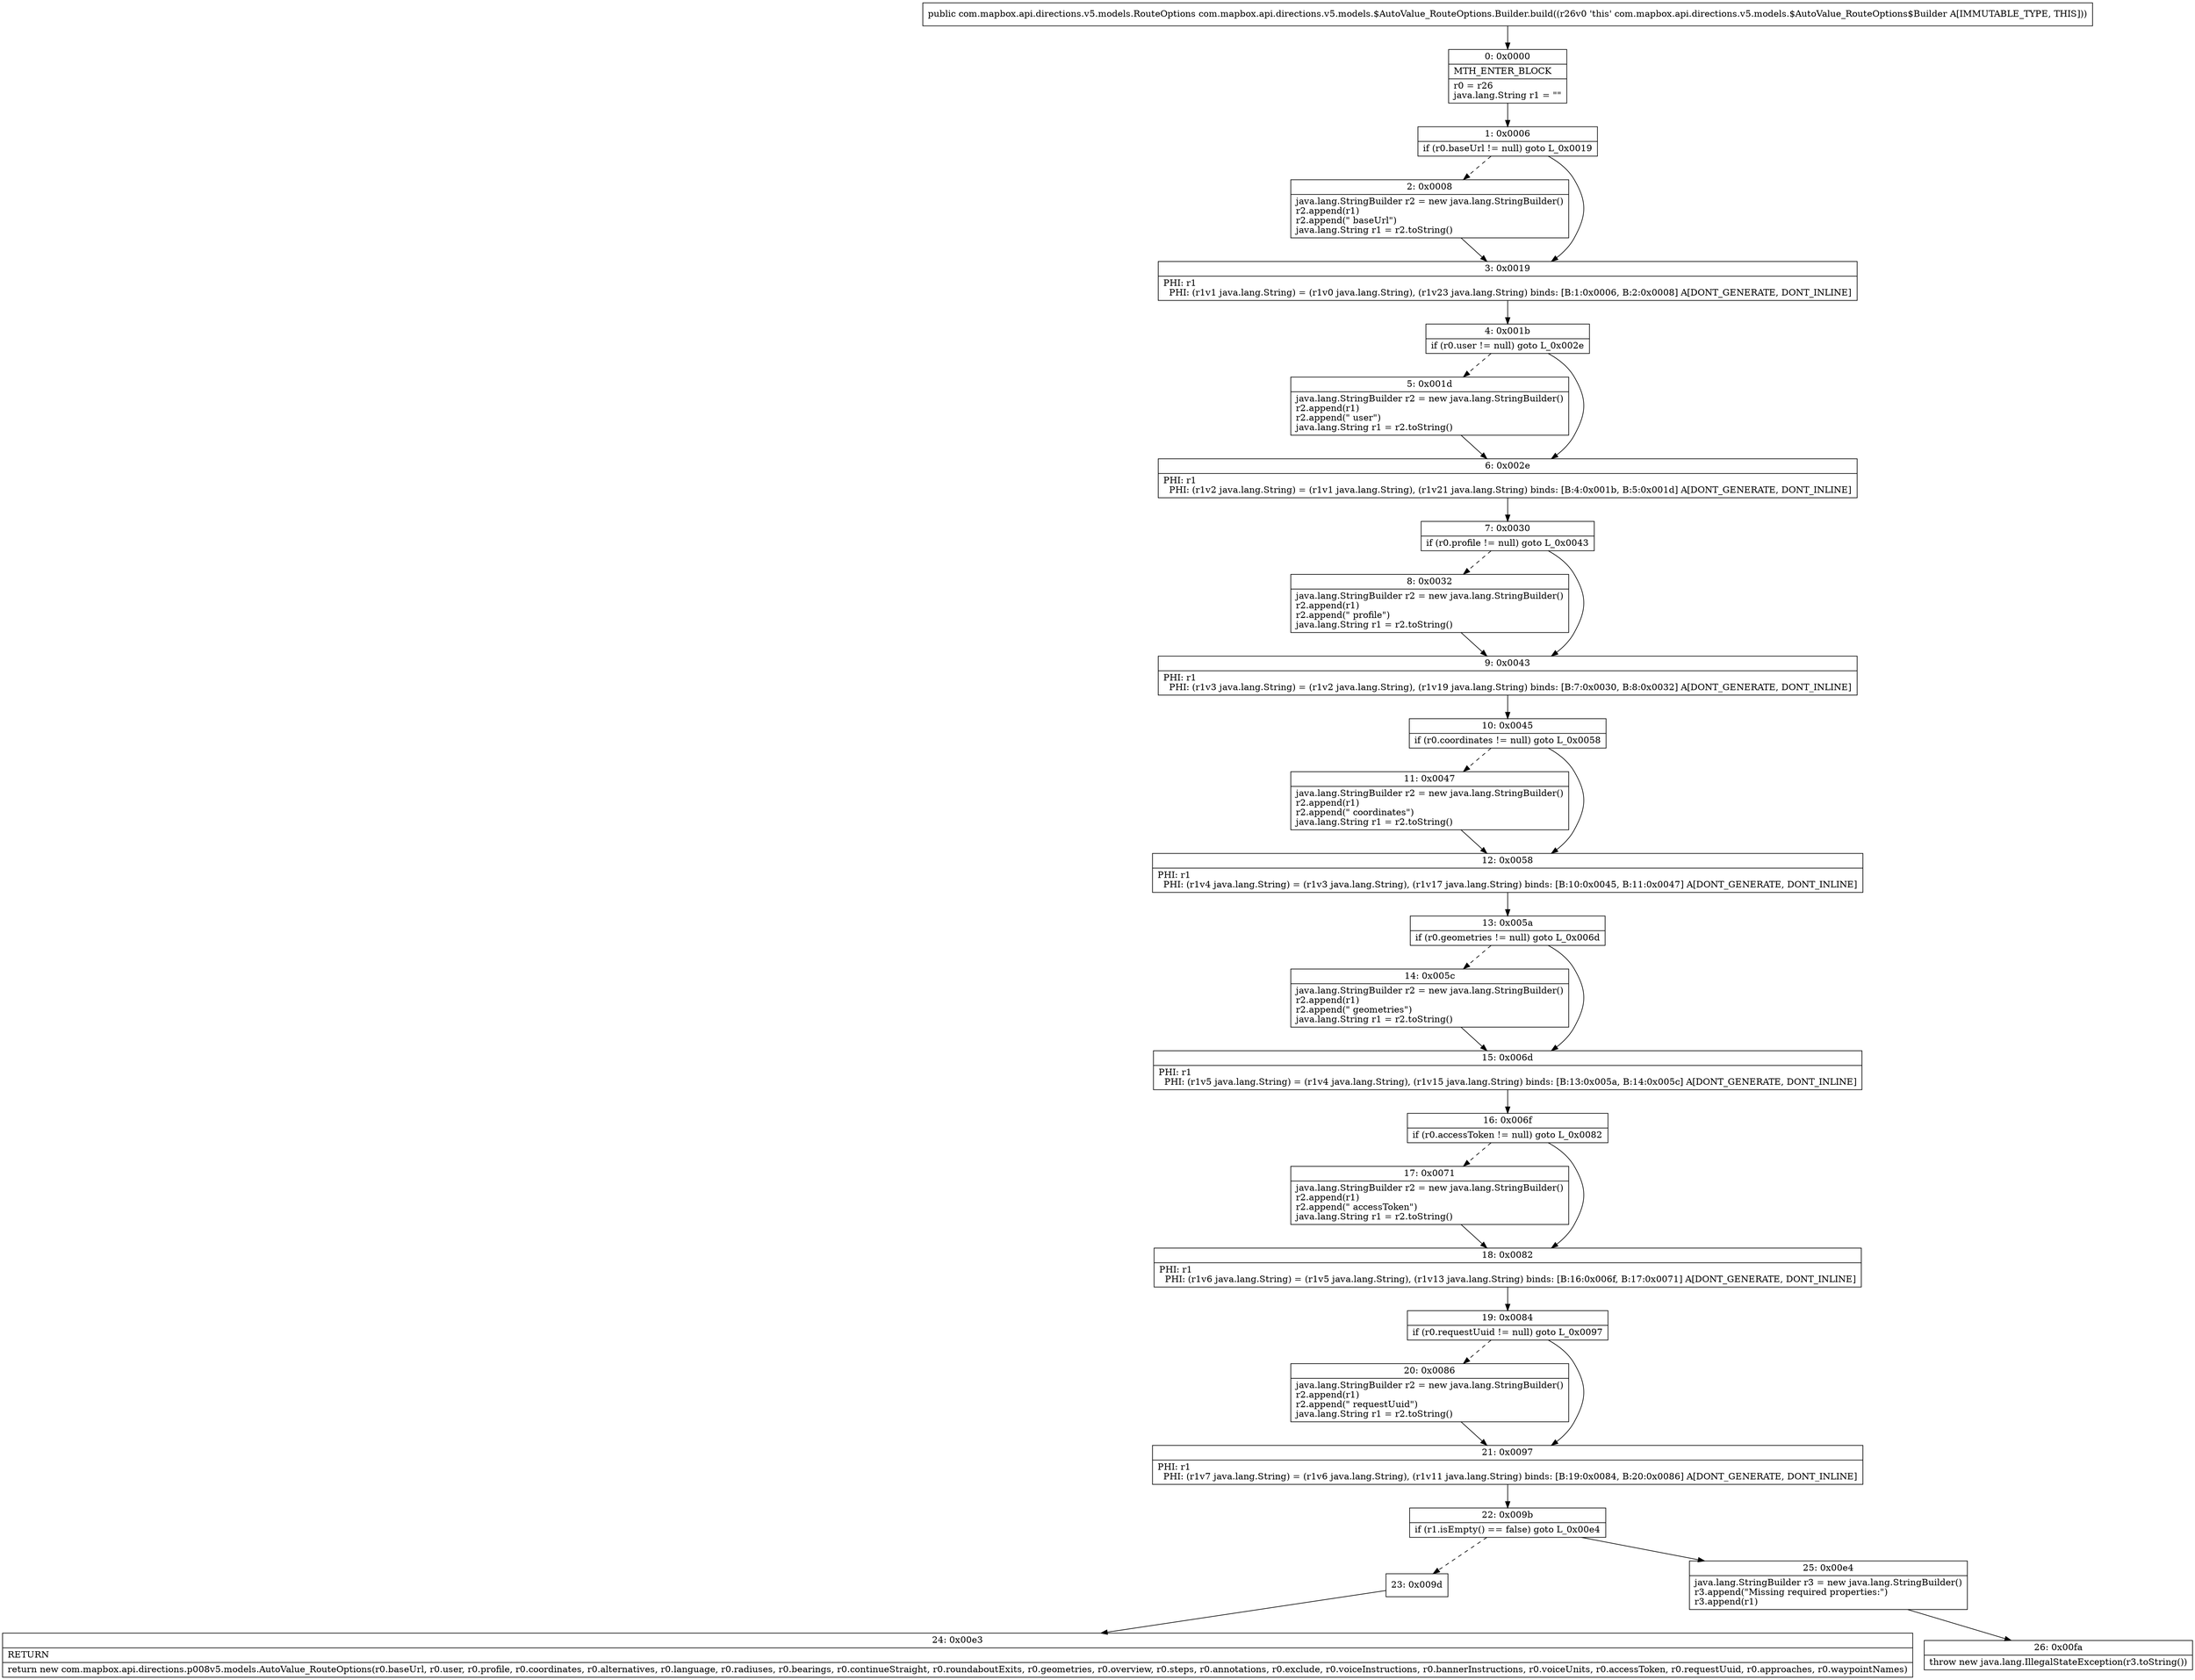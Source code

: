 digraph "CFG forcom.mapbox.api.directions.v5.models.$AutoValue_RouteOptions.Builder.build()Lcom\/mapbox\/api\/directions\/v5\/models\/RouteOptions;" {
Node_0 [shape=record,label="{0\:\ 0x0000|MTH_ENTER_BLOCK\l|r0 = r26\ljava.lang.String r1 = \"\"\l}"];
Node_1 [shape=record,label="{1\:\ 0x0006|if (r0.baseUrl != null) goto L_0x0019\l}"];
Node_2 [shape=record,label="{2\:\ 0x0008|java.lang.StringBuilder r2 = new java.lang.StringBuilder()\lr2.append(r1)\lr2.append(\" baseUrl\")\ljava.lang.String r1 = r2.toString()\l}"];
Node_3 [shape=record,label="{3\:\ 0x0019|PHI: r1 \l  PHI: (r1v1 java.lang.String) = (r1v0 java.lang.String), (r1v23 java.lang.String) binds: [B:1:0x0006, B:2:0x0008] A[DONT_GENERATE, DONT_INLINE]\l}"];
Node_4 [shape=record,label="{4\:\ 0x001b|if (r0.user != null) goto L_0x002e\l}"];
Node_5 [shape=record,label="{5\:\ 0x001d|java.lang.StringBuilder r2 = new java.lang.StringBuilder()\lr2.append(r1)\lr2.append(\" user\")\ljava.lang.String r1 = r2.toString()\l}"];
Node_6 [shape=record,label="{6\:\ 0x002e|PHI: r1 \l  PHI: (r1v2 java.lang.String) = (r1v1 java.lang.String), (r1v21 java.lang.String) binds: [B:4:0x001b, B:5:0x001d] A[DONT_GENERATE, DONT_INLINE]\l}"];
Node_7 [shape=record,label="{7\:\ 0x0030|if (r0.profile != null) goto L_0x0043\l}"];
Node_8 [shape=record,label="{8\:\ 0x0032|java.lang.StringBuilder r2 = new java.lang.StringBuilder()\lr2.append(r1)\lr2.append(\" profile\")\ljava.lang.String r1 = r2.toString()\l}"];
Node_9 [shape=record,label="{9\:\ 0x0043|PHI: r1 \l  PHI: (r1v3 java.lang.String) = (r1v2 java.lang.String), (r1v19 java.lang.String) binds: [B:7:0x0030, B:8:0x0032] A[DONT_GENERATE, DONT_INLINE]\l}"];
Node_10 [shape=record,label="{10\:\ 0x0045|if (r0.coordinates != null) goto L_0x0058\l}"];
Node_11 [shape=record,label="{11\:\ 0x0047|java.lang.StringBuilder r2 = new java.lang.StringBuilder()\lr2.append(r1)\lr2.append(\" coordinates\")\ljava.lang.String r1 = r2.toString()\l}"];
Node_12 [shape=record,label="{12\:\ 0x0058|PHI: r1 \l  PHI: (r1v4 java.lang.String) = (r1v3 java.lang.String), (r1v17 java.lang.String) binds: [B:10:0x0045, B:11:0x0047] A[DONT_GENERATE, DONT_INLINE]\l}"];
Node_13 [shape=record,label="{13\:\ 0x005a|if (r0.geometries != null) goto L_0x006d\l}"];
Node_14 [shape=record,label="{14\:\ 0x005c|java.lang.StringBuilder r2 = new java.lang.StringBuilder()\lr2.append(r1)\lr2.append(\" geometries\")\ljava.lang.String r1 = r2.toString()\l}"];
Node_15 [shape=record,label="{15\:\ 0x006d|PHI: r1 \l  PHI: (r1v5 java.lang.String) = (r1v4 java.lang.String), (r1v15 java.lang.String) binds: [B:13:0x005a, B:14:0x005c] A[DONT_GENERATE, DONT_INLINE]\l}"];
Node_16 [shape=record,label="{16\:\ 0x006f|if (r0.accessToken != null) goto L_0x0082\l}"];
Node_17 [shape=record,label="{17\:\ 0x0071|java.lang.StringBuilder r2 = new java.lang.StringBuilder()\lr2.append(r1)\lr2.append(\" accessToken\")\ljava.lang.String r1 = r2.toString()\l}"];
Node_18 [shape=record,label="{18\:\ 0x0082|PHI: r1 \l  PHI: (r1v6 java.lang.String) = (r1v5 java.lang.String), (r1v13 java.lang.String) binds: [B:16:0x006f, B:17:0x0071] A[DONT_GENERATE, DONT_INLINE]\l}"];
Node_19 [shape=record,label="{19\:\ 0x0084|if (r0.requestUuid != null) goto L_0x0097\l}"];
Node_20 [shape=record,label="{20\:\ 0x0086|java.lang.StringBuilder r2 = new java.lang.StringBuilder()\lr2.append(r1)\lr2.append(\" requestUuid\")\ljava.lang.String r1 = r2.toString()\l}"];
Node_21 [shape=record,label="{21\:\ 0x0097|PHI: r1 \l  PHI: (r1v7 java.lang.String) = (r1v6 java.lang.String), (r1v11 java.lang.String) binds: [B:19:0x0084, B:20:0x0086] A[DONT_GENERATE, DONT_INLINE]\l}"];
Node_22 [shape=record,label="{22\:\ 0x009b|if (r1.isEmpty() == false) goto L_0x00e4\l}"];
Node_23 [shape=record,label="{23\:\ 0x009d}"];
Node_24 [shape=record,label="{24\:\ 0x00e3|RETURN\l|return new com.mapbox.api.directions.p008v5.models.AutoValue_RouteOptions(r0.baseUrl, r0.user, r0.profile, r0.coordinates, r0.alternatives, r0.language, r0.radiuses, r0.bearings, r0.continueStraight, r0.roundaboutExits, r0.geometries, r0.overview, r0.steps, r0.annotations, r0.exclude, r0.voiceInstructions, r0.bannerInstructions, r0.voiceUnits, r0.accessToken, r0.requestUuid, r0.approaches, r0.waypointNames)\l}"];
Node_25 [shape=record,label="{25\:\ 0x00e4|java.lang.StringBuilder r3 = new java.lang.StringBuilder()\lr3.append(\"Missing required properties:\")\lr3.append(r1)\l}"];
Node_26 [shape=record,label="{26\:\ 0x00fa|throw new java.lang.IllegalStateException(r3.toString())\l}"];
MethodNode[shape=record,label="{public com.mapbox.api.directions.v5.models.RouteOptions com.mapbox.api.directions.v5.models.$AutoValue_RouteOptions.Builder.build((r26v0 'this' com.mapbox.api.directions.v5.models.$AutoValue_RouteOptions$Builder A[IMMUTABLE_TYPE, THIS])) }"];
MethodNode -> Node_0;
Node_0 -> Node_1;
Node_1 -> Node_2[style=dashed];
Node_1 -> Node_3;
Node_2 -> Node_3;
Node_3 -> Node_4;
Node_4 -> Node_5[style=dashed];
Node_4 -> Node_6;
Node_5 -> Node_6;
Node_6 -> Node_7;
Node_7 -> Node_8[style=dashed];
Node_7 -> Node_9;
Node_8 -> Node_9;
Node_9 -> Node_10;
Node_10 -> Node_11[style=dashed];
Node_10 -> Node_12;
Node_11 -> Node_12;
Node_12 -> Node_13;
Node_13 -> Node_14[style=dashed];
Node_13 -> Node_15;
Node_14 -> Node_15;
Node_15 -> Node_16;
Node_16 -> Node_17[style=dashed];
Node_16 -> Node_18;
Node_17 -> Node_18;
Node_18 -> Node_19;
Node_19 -> Node_20[style=dashed];
Node_19 -> Node_21;
Node_20 -> Node_21;
Node_21 -> Node_22;
Node_22 -> Node_23[style=dashed];
Node_22 -> Node_25;
Node_23 -> Node_24;
Node_25 -> Node_26;
}

